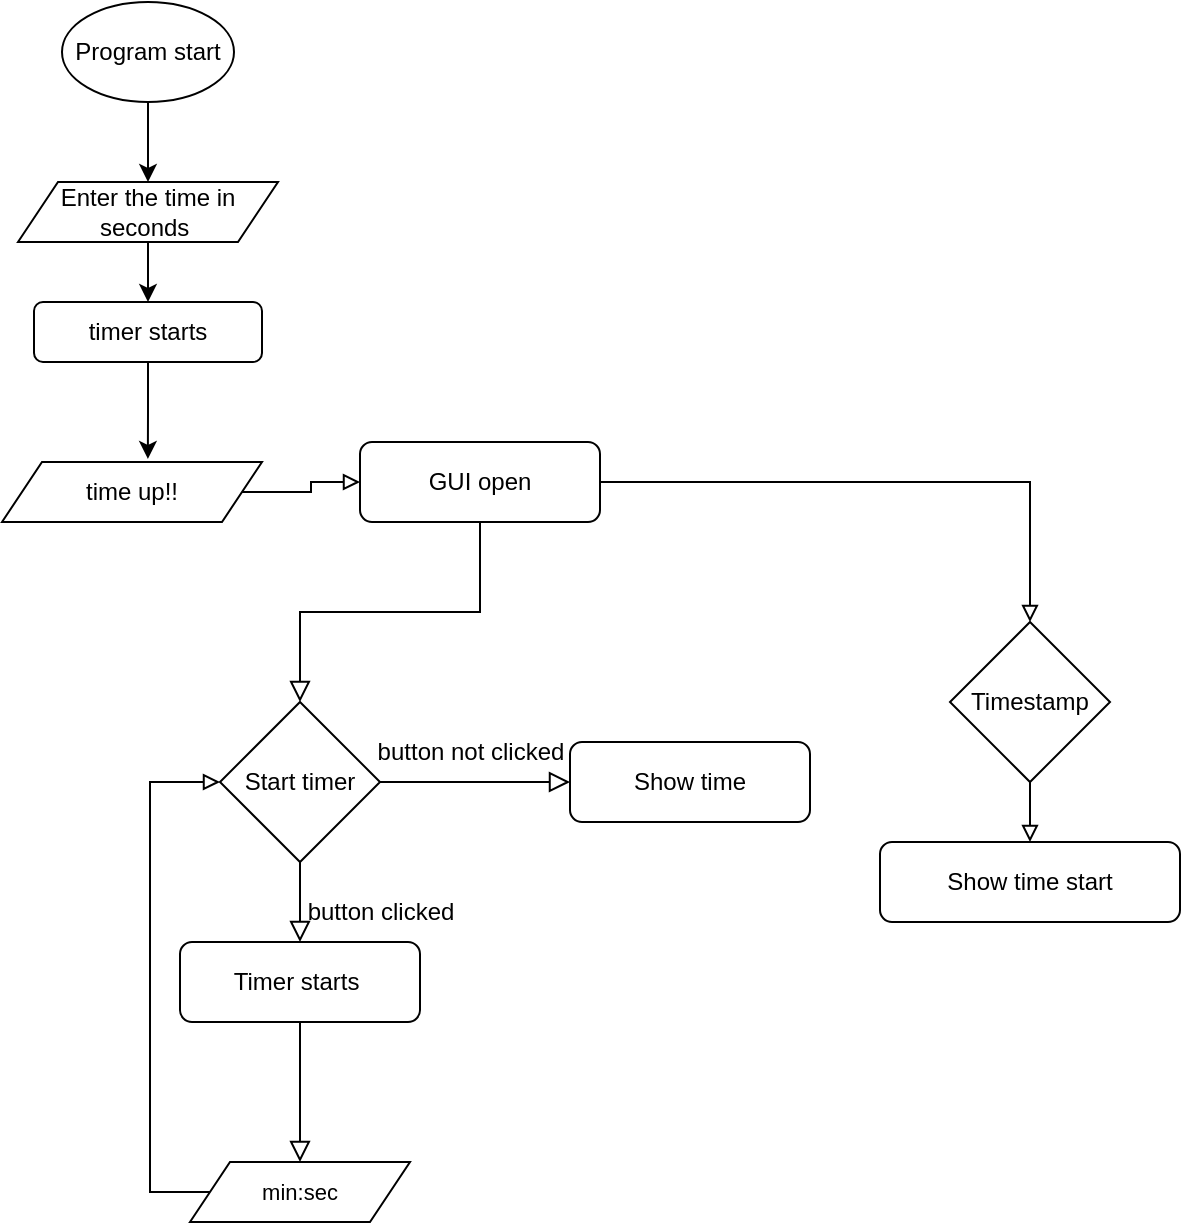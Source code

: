 <mxfile version="20.3.0" type="device"><diagram id="iaZ4ws7rDHTZJ7n7MMb4" name="Seite-1"><mxGraphModel dx="875" dy="476" grid="1" gridSize="10" guides="1" tooltips="1" connect="1" arrows="1" fold="1" page="1" pageScale="1" pageWidth="827" pageHeight="1169" math="0" shadow="0"><root><mxCell id="0"/><mxCell id="1" parent="0"/><mxCell id="cm0HfPgo8tGrj4y3P22M-1" value="" style="rounded=0;html=1;jettySize=auto;orthogonalLoop=1;fontSize=11;endArrow=block;endFill=0;endSize=8;strokeWidth=1;shadow=0;labelBackgroundColor=none;edgeStyle=orthogonalEdgeStyle;entryX=0.5;entryY=0;entryDx=0;entryDy=0;" edge="1" parent="1" source="cm0HfPgo8tGrj4y3P22M-2" target="cm0HfPgo8tGrj4y3P22M-7"><mxGeometry relative="1" as="geometry"><mxPoint x="355" y="330" as="targetPoint"/></mxGeometry></mxCell><mxCell id="cm0HfPgo8tGrj4y3P22M-36" value="" style="edgeStyle=orthogonalEdgeStyle;rounded=0;orthogonalLoop=1;jettySize=auto;html=1;endArrow=block;endFill=0;entryX=0.5;entryY=0;entryDx=0;entryDy=0;" edge="1" parent="1" source="cm0HfPgo8tGrj4y3P22M-2" target="cm0HfPgo8tGrj4y3P22M-37"><mxGeometry relative="1" as="geometry"><mxPoint x="355" y="340" as="targetPoint"/></mxGeometry></mxCell><mxCell id="cm0HfPgo8tGrj4y3P22M-2" value="GUI open" style="rounded=1;whiteSpace=wrap;html=1;fontSize=12;glass=0;strokeWidth=1;shadow=0;" vertex="1" parent="1"><mxGeometry x="295" y="240" width="120" height="40" as="geometry"/></mxCell><mxCell id="cm0HfPgo8tGrj4y3P22M-5" style="edgeStyle=orthogonalEdgeStyle;rounded=0;orthogonalLoop=1;jettySize=auto;html=1;endArrow=block;endFill=0;endSize=8;" edge="1" parent="1" source="cm0HfPgo8tGrj4y3P22M-7" target="cm0HfPgo8tGrj4y3P22M-9"><mxGeometry relative="1" as="geometry"/></mxCell><mxCell id="cm0HfPgo8tGrj4y3P22M-6" style="edgeStyle=orthogonalEdgeStyle;rounded=0;orthogonalLoop=1;jettySize=auto;html=1;endArrow=block;endFill=0;endSize=8;entryX=0;entryY=0.5;entryDx=0;entryDy=0;" edge="1" parent="1" source="cm0HfPgo8tGrj4y3P22M-7" target="cm0HfPgo8tGrj4y3P22M-10"><mxGeometry relative="1" as="geometry"><mxPoint x="395" y="410" as="targetPoint"/></mxGeometry></mxCell><mxCell id="cm0HfPgo8tGrj4y3P22M-7" value="Start timer" style="rhombus;whiteSpace=wrap;html=1;" vertex="1" parent="1"><mxGeometry x="225" y="370" width="80" height="80" as="geometry"/></mxCell><mxCell id="cm0HfPgo8tGrj4y3P22M-8" style="edgeStyle=orthogonalEdgeStyle;rounded=0;orthogonalLoop=1;jettySize=auto;html=1;endArrow=block;endFill=0;endSize=8;entryX=0.5;entryY=0;entryDx=0;entryDy=0;" edge="1" parent="1" source="cm0HfPgo8tGrj4y3P22M-9" target="cm0HfPgo8tGrj4y3P22M-14"><mxGeometry relative="1" as="geometry"><mxPoint x="265" y="590" as="targetPoint"/></mxGeometry></mxCell><mxCell id="cm0HfPgo8tGrj4y3P22M-9" value="Timer starts&amp;nbsp;" style="rounded=1;whiteSpace=wrap;html=1;" vertex="1" parent="1"><mxGeometry x="205" y="490" width="120" height="40" as="geometry"/></mxCell><mxCell id="cm0HfPgo8tGrj4y3P22M-10" value="Show time" style="rounded=1;whiteSpace=wrap;html=1;" vertex="1" parent="1"><mxGeometry x="400" y="390" width="120" height="40" as="geometry"/></mxCell><mxCell id="cm0HfPgo8tGrj4y3P22M-11" value="button not clicked" style="text;html=1;align=center;verticalAlign=middle;resizable=0;points=[];autosize=1;strokeColor=none;fillColor=none;" vertex="1" parent="1"><mxGeometry x="290" y="380" width="120" height="30" as="geometry"/></mxCell><mxCell id="cm0HfPgo8tGrj4y3P22M-12" value="button clicked" style="text;html=1;align=center;verticalAlign=middle;resizable=0;points=[];autosize=1;strokeColor=none;fillColor=none;" vertex="1" parent="1"><mxGeometry x="255" y="460" width="100" height="30" as="geometry"/></mxCell><mxCell id="cm0HfPgo8tGrj4y3P22M-13" style="edgeStyle=orthogonalEdgeStyle;rounded=0;orthogonalLoop=1;jettySize=auto;html=1;entryX=0;entryY=0.5;entryDx=0;entryDy=0;exitX=0;exitY=0.5;exitDx=0;exitDy=0;endArrow=block;endFill=0;" edge="1" parent="1" source="cm0HfPgo8tGrj4y3P22M-14" target="cm0HfPgo8tGrj4y3P22M-7"><mxGeometry relative="1" as="geometry"><Array as="points"><mxPoint x="190" y="615"/><mxPoint x="190" y="410"/></Array></mxGeometry></mxCell><mxCell id="cm0HfPgo8tGrj4y3P22M-14" value="min:sec" style="shape=parallelogram;perimeter=parallelogramPerimeter;whiteSpace=wrap;html=1;fixedSize=1;fontSize=11;" vertex="1" parent="1"><mxGeometry x="210" y="600" width="110" height="30" as="geometry"/></mxCell><mxCell id="cm0HfPgo8tGrj4y3P22M-33" style="edgeStyle=orthogonalEdgeStyle;rounded=0;orthogonalLoop=1;jettySize=auto;html=1;exitX=0.5;exitY=1;exitDx=0;exitDy=0;entryX=0.561;entryY=-0.052;entryDx=0;entryDy=0;entryPerimeter=0;" edge="1" parent="1" source="cm0HfPgo8tGrj4y3P22M-15" target="cm0HfPgo8tGrj4y3P22M-32"><mxGeometry relative="1" as="geometry"/></mxCell><mxCell id="cm0HfPgo8tGrj4y3P22M-15" value="timer starts" style="rounded=1;whiteSpace=wrap;html=1;" vertex="1" parent="1"><mxGeometry x="132" y="170" width="114" height="30" as="geometry"/></mxCell><mxCell id="cm0HfPgo8tGrj4y3P22M-18" style="edgeStyle=orthogonalEdgeStyle;rounded=0;orthogonalLoop=1;jettySize=auto;html=1;entryX=0.5;entryY=0;entryDx=0;entryDy=0;" edge="1" parent="1" source="cm0HfPgo8tGrj4y3P22M-16" target="cm0HfPgo8tGrj4y3P22M-17"><mxGeometry relative="1" as="geometry"/></mxCell><mxCell id="cm0HfPgo8tGrj4y3P22M-16" value="Program start" style="ellipse;whiteSpace=wrap;html=1;" vertex="1" parent="1"><mxGeometry x="146" y="20" width="86" height="50" as="geometry"/></mxCell><mxCell id="cm0HfPgo8tGrj4y3P22M-28" style="edgeStyle=orthogonalEdgeStyle;rounded=0;orthogonalLoop=1;jettySize=auto;html=1;entryX=0.5;entryY=0;entryDx=0;entryDy=0;" edge="1" parent="1" source="cm0HfPgo8tGrj4y3P22M-17" target="cm0HfPgo8tGrj4y3P22M-15"><mxGeometry relative="1" as="geometry"/></mxCell><mxCell id="cm0HfPgo8tGrj4y3P22M-17" value="Enter the time in seconds&amp;nbsp;" style="shape=parallelogram;perimeter=parallelogramPerimeter;whiteSpace=wrap;html=1;fixedSize=1;" vertex="1" parent="1"><mxGeometry x="124" y="110" width="130" height="30" as="geometry"/></mxCell><mxCell id="cm0HfPgo8tGrj4y3P22M-34" style="edgeStyle=orthogonalEdgeStyle;rounded=0;orthogonalLoop=1;jettySize=auto;html=1;entryX=0;entryY=0.5;entryDx=0;entryDy=0;endArrow=block;endFill=0;" edge="1" parent="1" source="cm0HfPgo8tGrj4y3P22M-32" target="cm0HfPgo8tGrj4y3P22M-2"><mxGeometry relative="1" as="geometry"/></mxCell><mxCell id="cm0HfPgo8tGrj4y3P22M-32" value="time up!!" style="shape=parallelogram;perimeter=parallelogramPerimeter;whiteSpace=wrap;html=1;fixedSize=1;" vertex="1" parent="1"><mxGeometry x="116" y="250" width="130" height="30" as="geometry"/></mxCell><mxCell id="cm0HfPgo8tGrj4y3P22M-40" value="" style="edgeStyle=orthogonalEdgeStyle;rounded=0;orthogonalLoop=1;jettySize=auto;html=1;endArrow=block;endFill=0;" edge="1" parent="1" source="cm0HfPgo8tGrj4y3P22M-37" target="cm0HfPgo8tGrj4y3P22M-39"><mxGeometry relative="1" as="geometry"><Array as="points"><mxPoint x="630" y="460"/><mxPoint x="630" y="460"/></Array></mxGeometry></mxCell><mxCell id="cm0HfPgo8tGrj4y3P22M-37" value="Timestamp" style="rhombus;whiteSpace=wrap;html=1;" vertex="1" parent="1"><mxGeometry x="590" y="330" width="80" height="80" as="geometry"/></mxCell><mxCell id="cm0HfPgo8tGrj4y3P22M-39" value="Show time start" style="rounded=1;whiteSpace=wrap;html=1;" vertex="1" parent="1"><mxGeometry x="555" y="440" width="150" height="40" as="geometry"/></mxCell></root></mxGraphModel></diagram></mxfile>